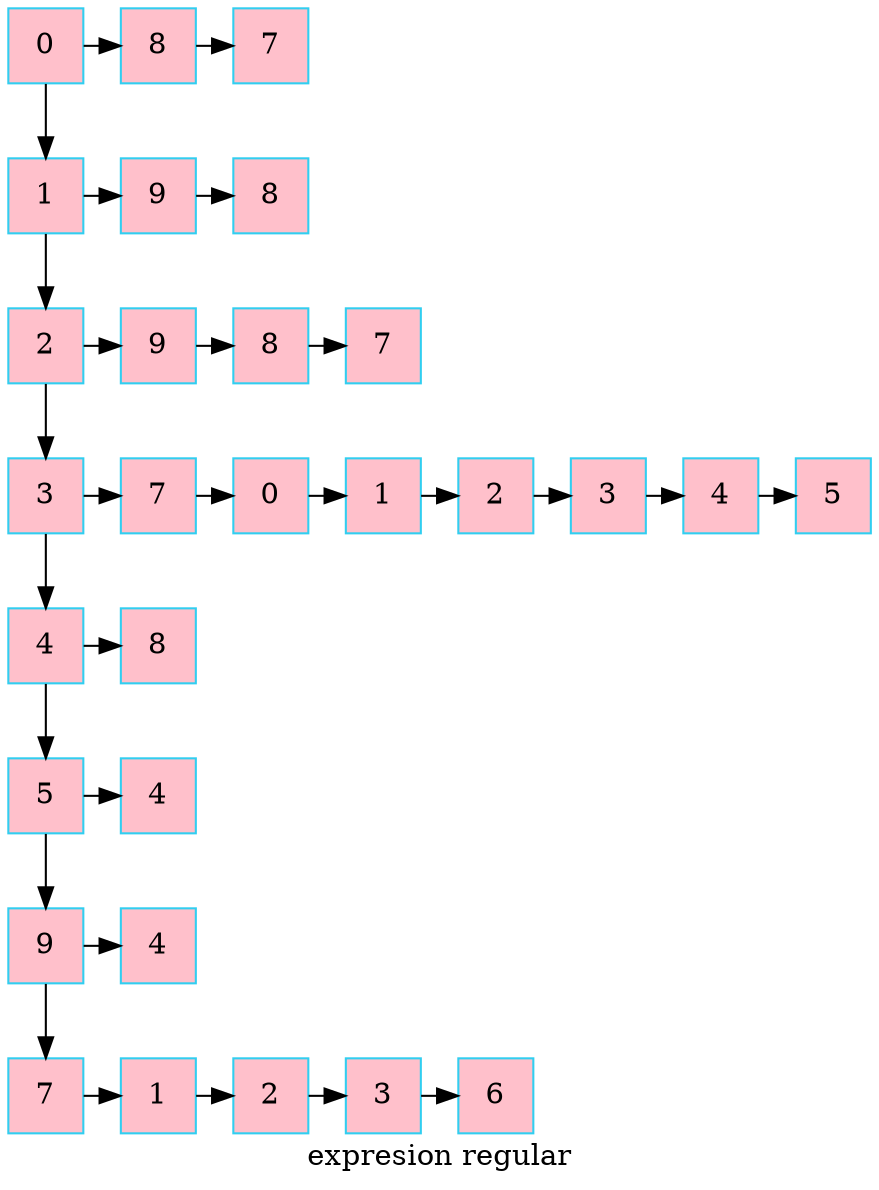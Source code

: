 digraph G
{label="expresion regular"
        node[shape = square]
        node[style = filled]
        node[fillcolor = "#EEEEE"]
        node[color = "#EEEEE"]
        node[color = "#31CEF0"]

2289062638544 [label="0",fillcolor ="pink"]
2289062639168 [label="8",fillcolor ="pink"]
2289124694800 [label="7",fillcolor ="pink"]
2289063190368 [label="1",fillcolor ="pink"]
2289063187392 [label="9",fillcolor ="pink"]
2289063189312 [label="8",fillcolor ="pink"]
2289062565088 [label="2",fillcolor ="pink"]
2289124694272 [label="9",fillcolor ="pink"]
2289062564704 [label="8",fillcolor ="pink"]
2289124695616 [label="7",fillcolor ="pink"]
2289063198624 [label="3",fillcolor ="pink"]
2289124695040 [label="7",fillcolor ="pink"]
2289062565808 [label="0",fillcolor ="pink"]
2289063189648 [label="1",fillcolor ="pink"]
2289063189984 [label="2",fillcolor ="pink"]
2289042014464 [label="3",fillcolor ="pink"]
2289059942736 [label="4",fillcolor ="pink"]
2289059941104 [label="5",fillcolor ="pink"]
2289059539904 [label="4",fillcolor ="pink"]
2289124695280 [label="8",fillcolor ="pink"]
2289063191376 [label="5",fillcolor ="pink"]
2289124695808 [label="4",fillcolor ="pink"]
2289063190992 [label="9",fillcolor ="pink"]
2289124694320 [label="4",fillcolor ="pink"]
2289063191712 [label="7",fillcolor ="pink"]
2289124695232 [label="1",fillcolor ="pink"]
2289062562832 [label="2",fillcolor ="pink"]
2289062564128 [label="3",fillcolor ="pink"]
2289124696288 [label="6",fillcolor ="pink"]
2289062638544-> 2289063190368
2289062638544-> 2289062639168
2289062639168-> 2289124694800
2289063190368-> 2289062565088
2289063190368-> 2289063187392
2289063187392-> 2289063189312
2289062565088-> 2289063198624
2289062565088-> 2289124694272
2289124694272-> 2289062564704
2289062564704-> 2289124695616
2289063198624-> 2289059539904
2289063198624-> 2289124695040
2289124695040-> 2289062565808
2289062565808-> 2289063189648
2289063189648-> 2289063189984
2289063189984-> 2289042014464
2289042014464-> 2289059942736
2289059942736-> 2289059941104
2289059539904-> 2289063191376
2289059539904-> 2289124695280
2289063191376-> 2289063190992
2289063191376-> 2289124695808
2289063190992-> 2289063191712
2289063190992-> 2289124694320
2289063191712-> 2289124695232
2289124695232-> 2289062562832
2289062562832-> 2289062564128
2289062564128-> 2289124696288
 {rank=same; 2289062638544;2289062639168;2289124694800;}
 {rank=same; 2289063190368;2289063187392;2289063189312;}
 {rank=same; 2289062565088;2289124694272;2289062564704;2289124695616;}
 {rank=same; 2289063198624;2289124695040;2289062565808;2289063189648;2289063189984;2289042014464;2289059942736;2289059941104;}
 {rank=same; 2289059539904;2289124695280;}
 {rank=same; 2289063191376;2289124695808;}
 {rank=same; 2289063190992;2289124694320;}
 {rank=same; 2289063191712;2289124695232;2289062562832;2289062564128;2289124696288;}
 }